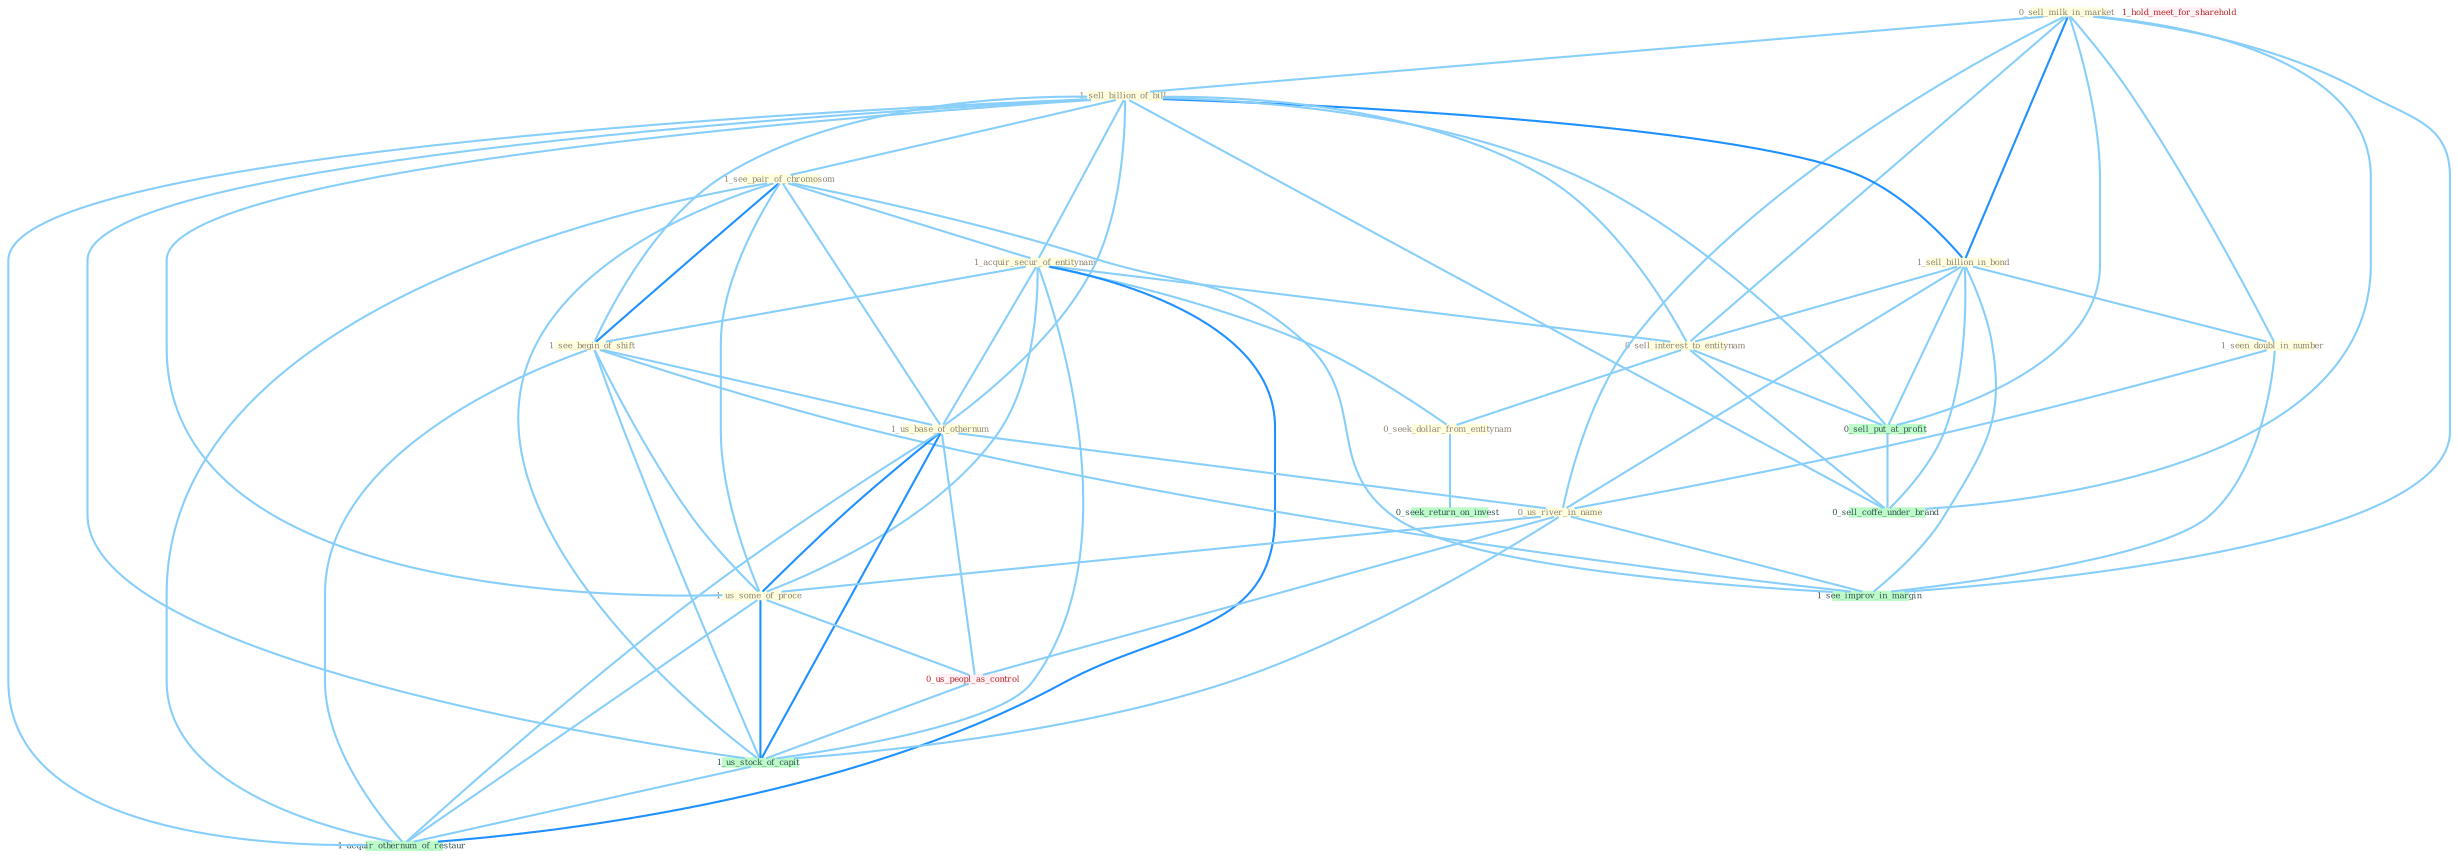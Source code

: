 Graph G{ 
    node
    [shape=polygon,style=filled,width=.5,height=.06,color="#BDFCC9",fixedsize=true,fontsize=4,
    fontcolor="#2f4f4f"];
    {node
    [color="#ffffe0", fontcolor="#8b7d6b"] "0_sell_milk_in_market " "1_sell_billion_of_bill " "1_see_pair_of_chromosom " "1_sell_billion_in_bond " "1_seen_doubl_in_number " "1_acquir_secur_of_entitynam " "1_see_begin_of_shift " "0_sell_interest_to_entitynam " "1_us_base_of_othernum " "0_seek_dollar_from_entitynam " "0_us_river_in_name " "1_us_some_of_proce "}
{node [color="#fff0f5", fontcolor="#b22222"] "0_us_peopl_as_control " "1_hold_meet_for_sharehold "}
edge [color="#B0E2FF"];

	"0_sell_milk_in_market " -- "1_sell_billion_of_bill " [w="1", color="#87cefa" ];
	"0_sell_milk_in_market " -- "1_sell_billion_in_bond " [w="2", color="#1e90ff" , len=0.8];
	"0_sell_milk_in_market " -- "1_seen_doubl_in_number " [w="1", color="#87cefa" ];
	"0_sell_milk_in_market " -- "0_sell_interest_to_entitynam " [w="1", color="#87cefa" ];
	"0_sell_milk_in_market " -- "0_us_river_in_name " [w="1", color="#87cefa" ];
	"0_sell_milk_in_market " -- "0_sell_put_at_profit " [w="1", color="#87cefa" ];
	"0_sell_milk_in_market " -- "1_see_improv_in_margin " [w="1", color="#87cefa" ];
	"0_sell_milk_in_market " -- "0_sell_coffe_under_brand " [w="1", color="#87cefa" ];
	"1_sell_billion_of_bill " -- "1_see_pair_of_chromosom " [w="1", color="#87cefa" ];
	"1_sell_billion_of_bill " -- "1_sell_billion_in_bond " [w="2", color="#1e90ff" , len=0.8];
	"1_sell_billion_of_bill " -- "1_acquir_secur_of_entitynam " [w="1", color="#87cefa" ];
	"1_sell_billion_of_bill " -- "1_see_begin_of_shift " [w="1", color="#87cefa" ];
	"1_sell_billion_of_bill " -- "0_sell_interest_to_entitynam " [w="1", color="#87cefa" ];
	"1_sell_billion_of_bill " -- "1_us_base_of_othernum " [w="1", color="#87cefa" ];
	"1_sell_billion_of_bill " -- "1_us_some_of_proce " [w="1", color="#87cefa" ];
	"1_sell_billion_of_bill " -- "0_sell_put_at_profit " [w="1", color="#87cefa" ];
	"1_sell_billion_of_bill " -- "1_us_stock_of_capit " [w="1", color="#87cefa" ];
	"1_sell_billion_of_bill " -- "0_sell_coffe_under_brand " [w="1", color="#87cefa" ];
	"1_sell_billion_of_bill " -- "1_acquir_othernum_of_restaur " [w="1", color="#87cefa" ];
	"1_see_pair_of_chromosom " -- "1_acquir_secur_of_entitynam " [w="1", color="#87cefa" ];
	"1_see_pair_of_chromosom " -- "1_see_begin_of_shift " [w="2", color="#1e90ff" , len=0.8];
	"1_see_pair_of_chromosom " -- "1_us_base_of_othernum " [w="1", color="#87cefa" ];
	"1_see_pair_of_chromosom " -- "1_us_some_of_proce " [w="1", color="#87cefa" ];
	"1_see_pair_of_chromosom " -- "1_us_stock_of_capit " [w="1", color="#87cefa" ];
	"1_see_pair_of_chromosom " -- "1_see_improv_in_margin " [w="1", color="#87cefa" ];
	"1_see_pair_of_chromosom " -- "1_acquir_othernum_of_restaur " [w="1", color="#87cefa" ];
	"1_sell_billion_in_bond " -- "1_seen_doubl_in_number " [w="1", color="#87cefa" ];
	"1_sell_billion_in_bond " -- "0_sell_interest_to_entitynam " [w="1", color="#87cefa" ];
	"1_sell_billion_in_bond " -- "0_us_river_in_name " [w="1", color="#87cefa" ];
	"1_sell_billion_in_bond " -- "0_sell_put_at_profit " [w="1", color="#87cefa" ];
	"1_sell_billion_in_bond " -- "1_see_improv_in_margin " [w="1", color="#87cefa" ];
	"1_sell_billion_in_bond " -- "0_sell_coffe_under_brand " [w="1", color="#87cefa" ];
	"1_seen_doubl_in_number " -- "0_us_river_in_name " [w="1", color="#87cefa" ];
	"1_seen_doubl_in_number " -- "1_see_improv_in_margin " [w="1", color="#87cefa" ];
	"1_acquir_secur_of_entitynam " -- "1_see_begin_of_shift " [w="1", color="#87cefa" ];
	"1_acquir_secur_of_entitynam " -- "0_sell_interest_to_entitynam " [w="1", color="#87cefa" ];
	"1_acquir_secur_of_entitynam " -- "1_us_base_of_othernum " [w="1", color="#87cefa" ];
	"1_acquir_secur_of_entitynam " -- "0_seek_dollar_from_entitynam " [w="1", color="#87cefa" ];
	"1_acquir_secur_of_entitynam " -- "1_us_some_of_proce " [w="1", color="#87cefa" ];
	"1_acquir_secur_of_entitynam " -- "1_us_stock_of_capit " [w="1", color="#87cefa" ];
	"1_acquir_secur_of_entitynam " -- "1_acquir_othernum_of_restaur " [w="2", color="#1e90ff" , len=0.8];
	"1_see_begin_of_shift " -- "1_us_base_of_othernum " [w="1", color="#87cefa" ];
	"1_see_begin_of_shift " -- "1_us_some_of_proce " [w="1", color="#87cefa" ];
	"1_see_begin_of_shift " -- "1_us_stock_of_capit " [w="1", color="#87cefa" ];
	"1_see_begin_of_shift " -- "1_see_improv_in_margin " [w="1", color="#87cefa" ];
	"1_see_begin_of_shift " -- "1_acquir_othernum_of_restaur " [w="1", color="#87cefa" ];
	"0_sell_interest_to_entitynam " -- "0_seek_dollar_from_entitynam " [w="1", color="#87cefa" ];
	"0_sell_interest_to_entitynam " -- "0_sell_put_at_profit " [w="1", color="#87cefa" ];
	"0_sell_interest_to_entitynam " -- "0_sell_coffe_under_brand " [w="1", color="#87cefa" ];
	"1_us_base_of_othernum " -- "0_us_river_in_name " [w="1", color="#87cefa" ];
	"1_us_base_of_othernum " -- "1_us_some_of_proce " [w="2", color="#1e90ff" , len=0.8];
	"1_us_base_of_othernum " -- "0_us_peopl_as_control " [w="1", color="#87cefa" ];
	"1_us_base_of_othernum " -- "1_us_stock_of_capit " [w="2", color="#1e90ff" , len=0.8];
	"1_us_base_of_othernum " -- "1_acquir_othernum_of_restaur " [w="1", color="#87cefa" ];
	"0_seek_dollar_from_entitynam " -- "0_seek_return_on_invest " [w="1", color="#87cefa" ];
	"0_us_river_in_name " -- "1_us_some_of_proce " [w="1", color="#87cefa" ];
	"0_us_river_in_name " -- "0_us_peopl_as_control " [w="1", color="#87cefa" ];
	"0_us_river_in_name " -- "1_us_stock_of_capit " [w="1", color="#87cefa" ];
	"0_us_river_in_name " -- "1_see_improv_in_margin " [w="1", color="#87cefa" ];
	"1_us_some_of_proce " -- "0_us_peopl_as_control " [w="1", color="#87cefa" ];
	"1_us_some_of_proce " -- "1_us_stock_of_capit " [w="2", color="#1e90ff" , len=0.8];
	"1_us_some_of_proce " -- "1_acquir_othernum_of_restaur " [w="1", color="#87cefa" ];
	"0_us_peopl_as_control " -- "1_us_stock_of_capit " [w="1", color="#87cefa" ];
	"0_sell_put_at_profit " -- "0_sell_coffe_under_brand " [w="1", color="#87cefa" ];
	"1_us_stock_of_capit " -- "1_acquir_othernum_of_restaur " [w="1", color="#87cefa" ];
}